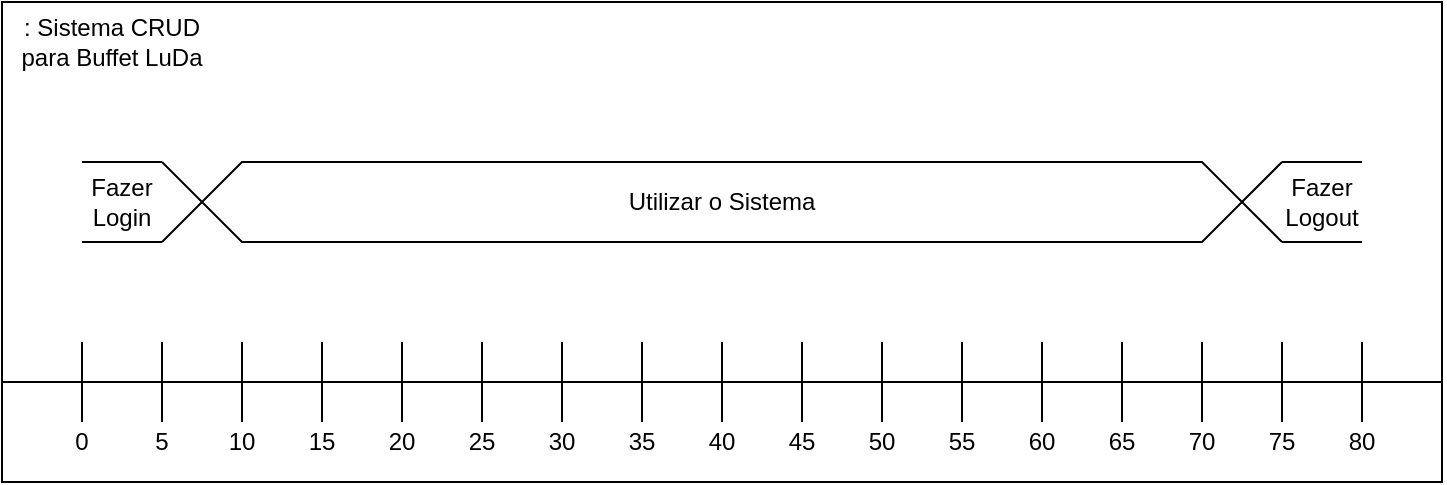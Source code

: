 <mxfile version="17.1.2"><diagram id="bbE82zRlS-DLD4MGuLo6" name="Page-1"><mxGraphModel dx="1381" dy="764" grid="1" gridSize="10" guides="1" tooltips="1" connect="1" arrows="1" fold="1" page="1" pageScale="1" pageWidth="827" pageHeight="1169" math="0" shadow="0"><root><mxCell id="0"/><mxCell id="1" parent="0"/><mxCell id="b8GO1VZyRVbAuoyVW_QF-2" value="" style="rounded=0;whiteSpace=wrap;html=1;" vertex="1" parent="1"><mxGeometry x="40" y="280" width="720" height="240" as="geometry"/></mxCell><mxCell id="b8GO1VZyRVbAuoyVW_QF-3" value="" style="endArrow=none;html=1;rounded=0;" edge="1" parent="1"><mxGeometry width="50" height="50" relative="1" as="geometry"><mxPoint x="40" y="470" as="sourcePoint"/><mxPoint x="760" y="470" as="targetPoint"/></mxGeometry></mxCell><mxCell id="b8GO1VZyRVbAuoyVW_QF-4" value="" style="endArrow=none;html=1;rounded=0;" edge="1" parent="1"><mxGeometry width="50" height="50" relative="1" as="geometry"><mxPoint x="80" y="490" as="sourcePoint"/><mxPoint x="80" y="450" as="targetPoint"/></mxGeometry></mxCell><mxCell id="b8GO1VZyRVbAuoyVW_QF-6" value="" style="endArrow=none;html=1;rounded=0;" edge="1" parent="1"><mxGeometry width="50" height="50" relative="1" as="geometry"><mxPoint x="120" y="490" as="sourcePoint"/><mxPoint x="120" y="450" as="targetPoint"/></mxGeometry></mxCell><mxCell id="b8GO1VZyRVbAuoyVW_QF-7" value="" style="endArrow=none;html=1;rounded=0;" edge="1" parent="1"><mxGeometry width="50" height="50" relative="1" as="geometry"><mxPoint x="160" y="490" as="sourcePoint"/><mxPoint x="160" y="450" as="targetPoint"/></mxGeometry></mxCell><mxCell id="b8GO1VZyRVbAuoyVW_QF-8" value="" style="endArrow=none;html=1;rounded=0;" edge="1" parent="1"><mxGeometry width="50" height="50" relative="1" as="geometry"><mxPoint x="200" y="490" as="sourcePoint"/><mxPoint x="200" y="450" as="targetPoint"/></mxGeometry></mxCell><mxCell id="b8GO1VZyRVbAuoyVW_QF-9" value="" style="endArrow=none;html=1;rounded=0;" edge="1" parent="1"><mxGeometry width="50" height="50" relative="1" as="geometry"><mxPoint x="240" y="490" as="sourcePoint"/><mxPoint x="240" y="450" as="targetPoint"/></mxGeometry></mxCell><mxCell id="b8GO1VZyRVbAuoyVW_QF-10" value="" style="endArrow=none;html=1;rounded=0;" edge="1" parent="1"><mxGeometry width="50" height="50" relative="1" as="geometry"><mxPoint x="280" y="490" as="sourcePoint"/><mxPoint x="280" y="450" as="targetPoint"/></mxGeometry></mxCell><mxCell id="b8GO1VZyRVbAuoyVW_QF-11" value="" style="endArrow=none;html=1;rounded=0;" edge="1" parent="1"><mxGeometry width="50" height="50" relative="1" as="geometry"><mxPoint x="320" y="490" as="sourcePoint"/><mxPoint x="320" y="450" as="targetPoint"/></mxGeometry></mxCell><mxCell id="b8GO1VZyRVbAuoyVW_QF-12" value="" style="endArrow=none;html=1;rounded=0;" edge="1" parent="1"><mxGeometry width="50" height="50" relative="1" as="geometry"><mxPoint x="360" y="490" as="sourcePoint"/><mxPoint x="360" y="450" as="targetPoint"/></mxGeometry></mxCell><mxCell id="b8GO1VZyRVbAuoyVW_QF-13" value="" style="endArrow=none;html=1;rounded=0;" edge="1" parent="1"><mxGeometry width="50" height="50" relative="1" as="geometry"><mxPoint x="400" y="490" as="sourcePoint"/><mxPoint x="400" y="450" as="targetPoint"/></mxGeometry></mxCell><mxCell id="b8GO1VZyRVbAuoyVW_QF-14" value="" style="endArrow=none;html=1;rounded=0;" edge="1" parent="1"><mxGeometry width="50" height="50" relative="1" as="geometry"><mxPoint x="440" y="490" as="sourcePoint"/><mxPoint x="440" y="450" as="targetPoint"/></mxGeometry></mxCell><mxCell id="b8GO1VZyRVbAuoyVW_QF-15" value="" style="endArrow=none;html=1;rounded=0;" edge="1" parent="1"><mxGeometry width="50" height="50" relative="1" as="geometry"><mxPoint x="480" y="490" as="sourcePoint"/><mxPoint x="480" y="450" as="targetPoint"/></mxGeometry></mxCell><mxCell id="b8GO1VZyRVbAuoyVW_QF-16" value="" style="endArrow=none;html=1;rounded=0;" edge="1" parent="1"><mxGeometry width="50" height="50" relative="1" as="geometry"><mxPoint x="520" y="490" as="sourcePoint"/><mxPoint x="520" y="450" as="targetPoint"/></mxGeometry></mxCell><mxCell id="b8GO1VZyRVbAuoyVW_QF-17" value="" style="endArrow=none;html=1;rounded=0;" edge="1" parent="1"><mxGeometry width="50" height="50" relative="1" as="geometry"><mxPoint x="560" y="490" as="sourcePoint"/><mxPoint x="560" y="450" as="targetPoint"/></mxGeometry></mxCell><mxCell id="b8GO1VZyRVbAuoyVW_QF-18" value="" style="endArrow=none;html=1;rounded=0;" edge="1" parent="1"><mxGeometry width="50" height="50" relative="1" as="geometry"><mxPoint x="600" y="490" as="sourcePoint"/><mxPoint x="600" y="450" as="targetPoint"/></mxGeometry></mxCell><mxCell id="b8GO1VZyRVbAuoyVW_QF-19" value="" style="endArrow=none;html=1;rounded=0;" edge="1" parent="1"><mxGeometry width="50" height="50" relative="1" as="geometry"><mxPoint x="640" y="490" as="sourcePoint"/><mxPoint x="640" y="450" as="targetPoint"/></mxGeometry></mxCell><mxCell id="b8GO1VZyRVbAuoyVW_QF-20" value="" style="endArrow=none;html=1;rounded=0;" edge="1" parent="1"><mxGeometry width="50" height="50" relative="1" as="geometry"><mxPoint x="680" y="490" as="sourcePoint"/><mxPoint x="680" y="450" as="targetPoint"/></mxGeometry></mxCell><mxCell id="b8GO1VZyRVbAuoyVW_QF-21" value="" style="endArrow=none;html=1;rounded=0;" edge="1" parent="1"><mxGeometry width="50" height="50" relative="1" as="geometry"><mxPoint x="720" y="490" as="sourcePoint"/><mxPoint x="720" y="450" as="targetPoint"/></mxGeometry></mxCell><mxCell id="b8GO1VZyRVbAuoyVW_QF-24" value="0" style="text;html=1;strokeColor=none;fillColor=none;align=center;verticalAlign=middle;whiteSpace=wrap;rounded=0;" vertex="1" parent="1"><mxGeometry x="60" y="490" width="40" height="20" as="geometry"/></mxCell><mxCell id="b8GO1VZyRVbAuoyVW_QF-25" value="5" style="text;html=1;strokeColor=none;fillColor=none;align=center;verticalAlign=middle;whiteSpace=wrap;rounded=0;" vertex="1" parent="1"><mxGeometry x="100" y="490" width="40" height="20" as="geometry"/></mxCell><mxCell id="b8GO1VZyRVbAuoyVW_QF-26" value="10" style="text;html=1;strokeColor=none;fillColor=none;align=center;verticalAlign=middle;whiteSpace=wrap;rounded=0;" vertex="1" parent="1"><mxGeometry x="140" y="490" width="40" height="20" as="geometry"/></mxCell><mxCell id="b8GO1VZyRVbAuoyVW_QF-27" value="15" style="text;html=1;strokeColor=none;fillColor=none;align=center;verticalAlign=middle;whiteSpace=wrap;rounded=0;" vertex="1" parent="1"><mxGeometry x="180" y="490" width="40" height="20" as="geometry"/></mxCell><mxCell id="b8GO1VZyRVbAuoyVW_QF-28" value="20" style="text;html=1;strokeColor=none;fillColor=none;align=center;verticalAlign=middle;whiteSpace=wrap;rounded=0;" vertex="1" parent="1"><mxGeometry x="220" y="490" width="40" height="20" as="geometry"/></mxCell><mxCell id="b8GO1VZyRVbAuoyVW_QF-29" value="25" style="text;html=1;strokeColor=none;fillColor=none;align=center;verticalAlign=middle;whiteSpace=wrap;rounded=0;" vertex="1" parent="1"><mxGeometry x="260" y="490" width="40" height="20" as="geometry"/></mxCell><mxCell id="b8GO1VZyRVbAuoyVW_QF-30" value="30" style="text;html=1;strokeColor=none;fillColor=none;align=center;verticalAlign=middle;whiteSpace=wrap;rounded=0;" vertex="1" parent="1"><mxGeometry x="300" y="490" width="40" height="20" as="geometry"/></mxCell><mxCell id="b8GO1VZyRVbAuoyVW_QF-31" value="35" style="text;html=1;strokeColor=none;fillColor=none;align=center;verticalAlign=middle;whiteSpace=wrap;rounded=0;" vertex="1" parent="1"><mxGeometry x="340" y="490" width="40" height="20" as="geometry"/></mxCell><mxCell id="b8GO1VZyRVbAuoyVW_QF-32" value="40" style="text;html=1;strokeColor=none;fillColor=none;align=center;verticalAlign=middle;whiteSpace=wrap;rounded=0;" vertex="1" parent="1"><mxGeometry x="380" y="490" width="40" height="20" as="geometry"/></mxCell><mxCell id="b8GO1VZyRVbAuoyVW_QF-33" value="45" style="text;html=1;strokeColor=none;fillColor=none;align=center;verticalAlign=middle;whiteSpace=wrap;rounded=0;" vertex="1" parent="1"><mxGeometry x="420" y="490" width="40" height="20" as="geometry"/></mxCell><mxCell id="b8GO1VZyRVbAuoyVW_QF-34" value="50" style="text;html=1;strokeColor=none;fillColor=none;align=center;verticalAlign=middle;whiteSpace=wrap;rounded=0;" vertex="1" parent="1"><mxGeometry x="460" y="490" width="40" height="20" as="geometry"/></mxCell><mxCell id="b8GO1VZyRVbAuoyVW_QF-35" value="55" style="text;html=1;strokeColor=none;fillColor=none;align=center;verticalAlign=middle;whiteSpace=wrap;rounded=0;" vertex="1" parent="1"><mxGeometry x="500" y="490" width="40" height="20" as="geometry"/></mxCell><mxCell id="b8GO1VZyRVbAuoyVW_QF-36" value="60" style="text;html=1;strokeColor=none;fillColor=none;align=center;verticalAlign=middle;whiteSpace=wrap;rounded=0;" vertex="1" parent="1"><mxGeometry x="540" y="490" width="40" height="20" as="geometry"/></mxCell><mxCell id="b8GO1VZyRVbAuoyVW_QF-37" value="65" style="text;html=1;strokeColor=none;fillColor=none;align=center;verticalAlign=middle;whiteSpace=wrap;rounded=0;" vertex="1" parent="1"><mxGeometry x="580" y="490" width="40" height="20" as="geometry"/></mxCell><mxCell id="b8GO1VZyRVbAuoyVW_QF-38" value="70" style="text;html=1;strokeColor=none;fillColor=none;align=center;verticalAlign=middle;whiteSpace=wrap;rounded=0;" vertex="1" parent="1"><mxGeometry x="620" y="490" width="40" height="20" as="geometry"/></mxCell><mxCell id="b8GO1VZyRVbAuoyVW_QF-39" value="75" style="text;html=1;strokeColor=none;fillColor=none;align=center;verticalAlign=middle;whiteSpace=wrap;rounded=0;" vertex="1" parent="1"><mxGeometry x="660" y="490" width="40" height="20" as="geometry"/></mxCell><mxCell id="b8GO1VZyRVbAuoyVW_QF-40" value="80" style="text;html=1;strokeColor=none;fillColor=none;align=center;verticalAlign=middle;whiteSpace=wrap;rounded=0;" vertex="1" parent="1"><mxGeometry x="700" y="490" width="40" height="20" as="geometry"/></mxCell><mxCell id="b8GO1VZyRVbAuoyVW_QF-45" value=": Sistema CRUD para Buffet LuDa" style="text;html=1;strokeColor=none;fillColor=none;align=center;verticalAlign=middle;whiteSpace=wrap;rounded=0;" vertex="1" parent="1"><mxGeometry x="40" y="280" width="110" height="40" as="geometry"/></mxCell><mxCell id="b8GO1VZyRVbAuoyVW_QF-46" value="" style="shape=hexagon;perimeter=hexagonPerimeter2;whiteSpace=wrap;html=1;fixedSize=1;" vertex="1" parent="1"><mxGeometry x="140" y="360" width="520" height="40" as="geometry"/></mxCell><mxCell id="b8GO1VZyRVbAuoyVW_QF-48" value="" style="endArrow=none;html=1;rounded=0;entryX=0;entryY=0.5;entryDx=0;entryDy=0;" edge="1" parent="1" target="b8GO1VZyRVbAuoyVW_QF-46"><mxGeometry width="50" height="50" relative="1" as="geometry"><mxPoint x="120" y="360" as="sourcePoint"/><mxPoint x="130" y="340" as="targetPoint"/></mxGeometry></mxCell><mxCell id="b8GO1VZyRVbAuoyVW_QF-49" value="" style="endArrow=none;html=1;rounded=0;entryX=0;entryY=0.5;entryDx=0;entryDy=0;" edge="1" parent="1" target="b8GO1VZyRVbAuoyVW_QF-46"><mxGeometry width="50" height="50" relative="1" as="geometry"><mxPoint x="120" y="400" as="sourcePoint"/><mxPoint x="120" y="410" as="targetPoint"/></mxGeometry></mxCell><mxCell id="b8GO1VZyRVbAuoyVW_QF-50" value="" style="endArrow=none;html=1;rounded=0;" edge="1" parent="1"><mxGeometry width="50" height="50" relative="1" as="geometry"><mxPoint x="80" y="400" as="sourcePoint"/><mxPoint x="120" y="400" as="targetPoint"/></mxGeometry></mxCell><mxCell id="b8GO1VZyRVbAuoyVW_QF-51" value="Fazer Login" style="text;html=1;strokeColor=none;fillColor=none;align=center;verticalAlign=middle;whiteSpace=wrap;rounded=0;" vertex="1" parent="1"><mxGeometry x="70" y="365" width="60" height="30" as="geometry"/></mxCell><mxCell id="b8GO1VZyRVbAuoyVW_QF-52" value="" style="endArrow=none;html=1;rounded=0;" edge="1" parent="1"><mxGeometry width="50" height="50" relative="1" as="geometry"><mxPoint x="80" y="360" as="sourcePoint"/><mxPoint x="120" y="360" as="targetPoint"/></mxGeometry></mxCell><mxCell id="b8GO1VZyRVbAuoyVW_QF-53" value="" style="endArrow=none;html=1;rounded=0;entryX=1;entryY=0.5;entryDx=0;entryDy=0;" edge="1" parent="1" target="b8GO1VZyRVbAuoyVW_QF-46"><mxGeometry width="50" height="50" relative="1" as="geometry"><mxPoint x="680" y="400" as="sourcePoint"/><mxPoint x="760" y="390" as="targetPoint"/></mxGeometry></mxCell><mxCell id="b8GO1VZyRVbAuoyVW_QF-54" value="Fazer Logout" style="text;html=1;strokeColor=none;fillColor=none;align=center;verticalAlign=middle;whiteSpace=wrap;rounded=0;" vertex="1" parent="1"><mxGeometry x="670" y="365" width="60" height="30" as="geometry"/></mxCell><mxCell id="b8GO1VZyRVbAuoyVW_QF-55" value="" style="endArrow=none;html=1;rounded=0;" edge="1" parent="1"><mxGeometry width="50" height="50" relative="1" as="geometry"><mxPoint x="660" y="380" as="sourcePoint"/><mxPoint x="680" y="360" as="targetPoint"/></mxGeometry></mxCell><mxCell id="b8GO1VZyRVbAuoyVW_QF-56" value="" style="endArrow=none;html=1;rounded=0;" edge="1" parent="1"><mxGeometry width="50" height="50" relative="1" as="geometry"><mxPoint x="680" y="400" as="sourcePoint"/><mxPoint x="720" y="400" as="targetPoint"/></mxGeometry></mxCell><mxCell id="b8GO1VZyRVbAuoyVW_QF-57" value="" style="endArrow=none;html=1;rounded=0;" edge="1" parent="1"><mxGeometry width="50" height="50" relative="1" as="geometry"><mxPoint x="680" y="360" as="sourcePoint"/><mxPoint x="720" y="360" as="targetPoint"/></mxGeometry></mxCell><mxCell id="b8GO1VZyRVbAuoyVW_QF-58" value="Utilizar o Sistema" style="text;html=1;strokeColor=none;fillColor=none;align=center;verticalAlign=middle;whiteSpace=wrap;rounded=0;" vertex="1" parent="1"><mxGeometry x="345" y="365" width="110" height="30" as="geometry"/></mxCell></root></mxGraphModel></diagram></mxfile>
